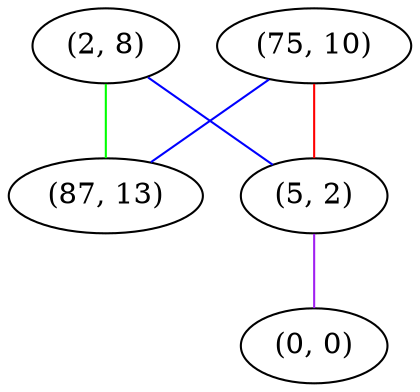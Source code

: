 graph "" {
"(2, 8)";
"(75, 10)";
"(87, 13)";
"(5, 2)";
"(0, 0)";
"(2, 8)" -- "(87, 13)"  [color=green, key=0, weight=2];
"(2, 8)" -- "(5, 2)"  [color=blue, key=0, weight=3];
"(75, 10)" -- "(87, 13)"  [color=blue, key=0, weight=3];
"(75, 10)" -- "(5, 2)"  [color=red, key=0, weight=1];
"(5, 2)" -- "(0, 0)"  [color=purple, key=0, weight=4];
}
